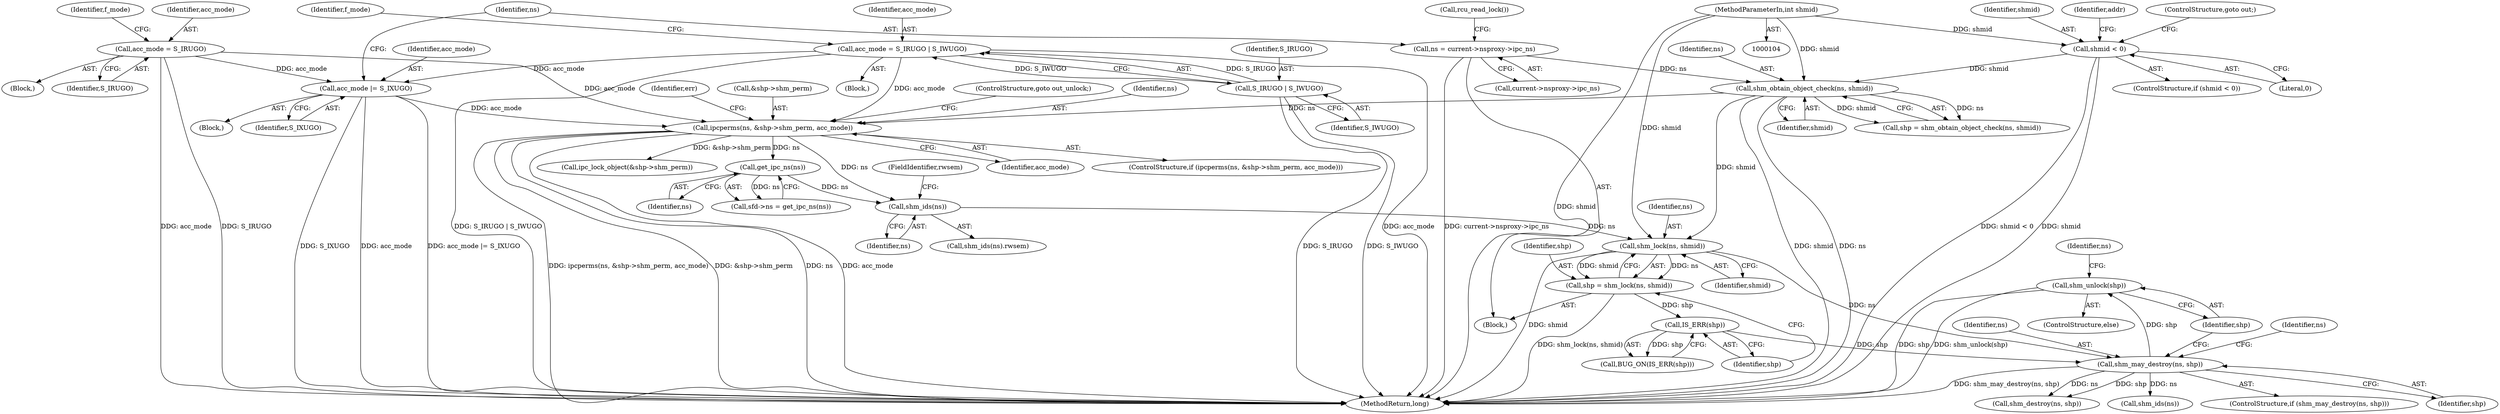 digraph "0_linux_a399b29dfbaaaf91162b2dc5a5875dd51bbfa2a1_0@pointer" {
"1000537" [label="(Call,shm_unlock(shp))"];
"1000530" [label="(Call,shm_may_destroy(ns, shp))"];
"1000519" [label="(Call,shm_lock(ns, shmid))"];
"1000514" [label="(Call,shm_ids(ns))"];
"1000393" [label="(Call,get_ipc_ns(ns))"];
"1000251" [label="(Call,ipcperms(ns, &shp->shm_perm, acc_mode))"];
"1000234" [label="(Call,shm_obtain_object_check(ns, shmid))"];
"1000224" [label="(Call,ns = current->nsproxy->ipc_ns)"];
"1000132" [label="(Call,shmid < 0)"];
"1000105" [label="(MethodParameterIn,int shmid)"];
"1000190" [label="(Call,acc_mode = S_IRUGO)"];
"1000221" [label="(Call,acc_mode |= S_IXUGO)"];
"1000203" [label="(Call,acc_mode = S_IRUGO | S_IWUGO)"];
"1000205" [label="(Call,S_IRUGO | S_IWUGO)"];
"1000523" [label="(Call,IS_ERR(shp))"];
"1000517" [label="(Call,shp = shm_lock(ns, shmid))"];
"1000251" [label="(Call,ipcperms(ns, &shp->shm_perm, acc_mode))"];
"1000258" [label="(ControlStructure,goto out_unlock;)"];
"1000393" [label="(Call,get_ipc_ns(ns))"];
"1000133" [label="(Identifier,shmid)"];
"1000516" [label="(FieldIdentifier,rwsem)"];
"1000552" [label="(MethodReturn,long)"];
"1000110" [label="(Block,)"];
"1000236" [label="(Identifier,shmid)"];
"1000522" [label="(Call,BUG_ON(IS_ERR(shp)))"];
"1000537" [label="(Call,shm_unlock(shp))"];
"1000203" [label="(Call,acc_mode = S_IRUGO | S_IWUGO)"];
"1000252" [label="(Identifier,ns)"];
"1000521" [label="(Identifier,shmid)"];
"1000190" [label="(Call,acc_mode = S_IRUGO)"];
"1000524" [label="(Identifier,shp)"];
"1000231" [label="(Call,rcu_read_lock())"];
"1000139" [label="(Identifier,addr)"];
"1000536" [label="(ControlStructure,else)"];
"1000223" [label="(Identifier,S_IXUGO)"];
"1000192" [label="(Identifier,S_IRUGO)"];
"1000260" [label="(Identifier,err)"];
"1000515" [label="(Identifier,ns)"];
"1000389" [label="(Call,sfd->ns = get_ipc_ns(ns))"];
"1000532" [label="(Identifier,shp)"];
"1000394" [label="(Identifier,ns)"];
"1000533" [label="(Call,shm_destroy(ns, shp))"];
"1000517" [label="(Call,shp = shm_lock(ns, shmid))"];
"1000217" [label="(Block,)"];
"1000204" [label="(Identifier,acc_mode)"];
"1000514" [label="(Call,shm_ids(ns))"];
"1000224" [label="(Call,ns = current->nsproxy->ipc_ns)"];
"1000268" [label="(Call,ipc_lock_object(&shp->shm_perm))"];
"1000135" [label="(ControlStructure,goto out;)"];
"1000132" [label="(Call,shmid < 0)"];
"1000523" [label="(Call,IS_ERR(shp))"];
"1000530" [label="(Call,shm_may_destroy(ns, shp))"];
"1000257" [label="(Identifier,acc_mode)"];
"1000197" [label="(Block,)"];
"1000250" [label="(ControlStructure,if (ipcperms(ns, &shp->shm_perm, acc_mode)))"];
"1000520" [label="(Identifier,ns)"];
"1000235" [label="(Identifier,ns)"];
"1000186" [label="(Block,)"];
"1000534" [label="(Identifier,ns)"];
"1000542" [label="(Call,shm_ids(ns))"];
"1000513" [label="(Call,shm_ids(ns).rwsem)"];
"1000222" [label="(Identifier,acc_mode)"];
"1000543" [label="(Identifier,ns)"];
"1000253" [label="(Call,&shp->shm_perm)"];
"1000225" [label="(Identifier,ns)"];
"1000131" [label="(ControlStructure,if (shmid < 0))"];
"1000221" [label="(Call,acc_mode |= S_IXUGO)"];
"1000234" [label="(Call,shm_obtain_object_check(ns, shmid))"];
"1000191" [label="(Identifier,acc_mode)"];
"1000518" [label="(Identifier,shp)"];
"1000209" [label="(Identifier,f_mode)"];
"1000207" [label="(Identifier,S_IWUGO)"];
"1000206" [label="(Identifier,S_IRUGO)"];
"1000205" [label="(Call,S_IRUGO | S_IWUGO)"];
"1000226" [label="(Call,current->nsproxy->ipc_ns)"];
"1000519" [label="(Call,shm_lock(ns, shmid))"];
"1000232" [label="(Call,shp = shm_obtain_object_check(ns, shmid))"];
"1000134" [label="(Literal,0)"];
"1000105" [label="(MethodParameterIn,int shmid)"];
"1000194" [label="(Identifier,f_mode)"];
"1000529" [label="(ControlStructure,if (shm_may_destroy(ns, shp)))"];
"1000538" [label="(Identifier,shp)"];
"1000531" [label="(Identifier,ns)"];
"1000537" -> "1000536"  [label="AST: "];
"1000537" -> "1000538"  [label="CFG: "];
"1000538" -> "1000537"  [label="AST: "];
"1000543" -> "1000537"  [label="CFG: "];
"1000537" -> "1000552"  [label="DDG: shp"];
"1000537" -> "1000552"  [label="DDG: shm_unlock(shp)"];
"1000530" -> "1000537"  [label="DDG: shp"];
"1000530" -> "1000529"  [label="AST: "];
"1000530" -> "1000532"  [label="CFG: "];
"1000531" -> "1000530"  [label="AST: "];
"1000532" -> "1000530"  [label="AST: "];
"1000534" -> "1000530"  [label="CFG: "];
"1000538" -> "1000530"  [label="CFG: "];
"1000530" -> "1000552"  [label="DDG: shm_may_destroy(ns, shp)"];
"1000519" -> "1000530"  [label="DDG: ns"];
"1000523" -> "1000530"  [label="DDG: shp"];
"1000530" -> "1000533"  [label="DDG: ns"];
"1000530" -> "1000533"  [label="DDG: shp"];
"1000530" -> "1000542"  [label="DDG: ns"];
"1000519" -> "1000517"  [label="AST: "];
"1000519" -> "1000521"  [label="CFG: "];
"1000520" -> "1000519"  [label="AST: "];
"1000521" -> "1000519"  [label="AST: "];
"1000517" -> "1000519"  [label="CFG: "];
"1000519" -> "1000552"  [label="DDG: shmid"];
"1000519" -> "1000517"  [label="DDG: ns"];
"1000519" -> "1000517"  [label="DDG: shmid"];
"1000514" -> "1000519"  [label="DDG: ns"];
"1000234" -> "1000519"  [label="DDG: shmid"];
"1000105" -> "1000519"  [label="DDG: shmid"];
"1000514" -> "1000513"  [label="AST: "];
"1000514" -> "1000515"  [label="CFG: "];
"1000515" -> "1000514"  [label="AST: "];
"1000516" -> "1000514"  [label="CFG: "];
"1000393" -> "1000514"  [label="DDG: ns"];
"1000251" -> "1000514"  [label="DDG: ns"];
"1000393" -> "1000389"  [label="AST: "];
"1000393" -> "1000394"  [label="CFG: "];
"1000394" -> "1000393"  [label="AST: "];
"1000389" -> "1000393"  [label="CFG: "];
"1000393" -> "1000389"  [label="DDG: ns"];
"1000251" -> "1000393"  [label="DDG: ns"];
"1000251" -> "1000250"  [label="AST: "];
"1000251" -> "1000257"  [label="CFG: "];
"1000252" -> "1000251"  [label="AST: "];
"1000253" -> "1000251"  [label="AST: "];
"1000257" -> "1000251"  [label="AST: "];
"1000258" -> "1000251"  [label="CFG: "];
"1000260" -> "1000251"  [label="CFG: "];
"1000251" -> "1000552"  [label="DDG: ipcperms(ns, &shp->shm_perm, acc_mode)"];
"1000251" -> "1000552"  [label="DDG: &shp->shm_perm"];
"1000251" -> "1000552"  [label="DDG: ns"];
"1000251" -> "1000552"  [label="DDG: acc_mode"];
"1000234" -> "1000251"  [label="DDG: ns"];
"1000190" -> "1000251"  [label="DDG: acc_mode"];
"1000221" -> "1000251"  [label="DDG: acc_mode"];
"1000203" -> "1000251"  [label="DDG: acc_mode"];
"1000251" -> "1000268"  [label="DDG: &shp->shm_perm"];
"1000234" -> "1000232"  [label="AST: "];
"1000234" -> "1000236"  [label="CFG: "];
"1000235" -> "1000234"  [label="AST: "];
"1000236" -> "1000234"  [label="AST: "];
"1000232" -> "1000234"  [label="CFG: "];
"1000234" -> "1000552"  [label="DDG: shmid"];
"1000234" -> "1000552"  [label="DDG: ns"];
"1000234" -> "1000232"  [label="DDG: ns"];
"1000234" -> "1000232"  [label="DDG: shmid"];
"1000224" -> "1000234"  [label="DDG: ns"];
"1000132" -> "1000234"  [label="DDG: shmid"];
"1000105" -> "1000234"  [label="DDG: shmid"];
"1000224" -> "1000110"  [label="AST: "];
"1000224" -> "1000226"  [label="CFG: "];
"1000225" -> "1000224"  [label="AST: "];
"1000226" -> "1000224"  [label="AST: "];
"1000231" -> "1000224"  [label="CFG: "];
"1000224" -> "1000552"  [label="DDG: current->nsproxy->ipc_ns"];
"1000132" -> "1000131"  [label="AST: "];
"1000132" -> "1000134"  [label="CFG: "];
"1000133" -> "1000132"  [label="AST: "];
"1000134" -> "1000132"  [label="AST: "];
"1000135" -> "1000132"  [label="CFG: "];
"1000139" -> "1000132"  [label="CFG: "];
"1000132" -> "1000552"  [label="DDG: shmid < 0"];
"1000132" -> "1000552"  [label="DDG: shmid"];
"1000105" -> "1000132"  [label="DDG: shmid"];
"1000105" -> "1000104"  [label="AST: "];
"1000105" -> "1000552"  [label="DDG: shmid"];
"1000190" -> "1000186"  [label="AST: "];
"1000190" -> "1000192"  [label="CFG: "];
"1000191" -> "1000190"  [label="AST: "];
"1000192" -> "1000190"  [label="AST: "];
"1000194" -> "1000190"  [label="CFG: "];
"1000190" -> "1000552"  [label="DDG: acc_mode"];
"1000190" -> "1000552"  [label="DDG: S_IRUGO"];
"1000190" -> "1000221"  [label="DDG: acc_mode"];
"1000221" -> "1000217"  [label="AST: "];
"1000221" -> "1000223"  [label="CFG: "];
"1000222" -> "1000221"  [label="AST: "];
"1000223" -> "1000221"  [label="AST: "];
"1000225" -> "1000221"  [label="CFG: "];
"1000221" -> "1000552"  [label="DDG: acc_mode |= S_IXUGO"];
"1000221" -> "1000552"  [label="DDG: S_IXUGO"];
"1000221" -> "1000552"  [label="DDG: acc_mode"];
"1000203" -> "1000221"  [label="DDG: acc_mode"];
"1000203" -> "1000197"  [label="AST: "];
"1000203" -> "1000205"  [label="CFG: "];
"1000204" -> "1000203"  [label="AST: "];
"1000205" -> "1000203"  [label="AST: "];
"1000209" -> "1000203"  [label="CFG: "];
"1000203" -> "1000552"  [label="DDG: S_IRUGO | S_IWUGO"];
"1000203" -> "1000552"  [label="DDG: acc_mode"];
"1000205" -> "1000203"  [label="DDG: S_IRUGO"];
"1000205" -> "1000203"  [label="DDG: S_IWUGO"];
"1000205" -> "1000207"  [label="CFG: "];
"1000206" -> "1000205"  [label="AST: "];
"1000207" -> "1000205"  [label="AST: "];
"1000205" -> "1000552"  [label="DDG: S_IRUGO"];
"1000205" -> "1000552"  [label="DDG: S_IWUGO"];
"1000523" -> "1000522"  [label="AST: "];
"1000523" -> "1000524"  [label="CFG: "];
"1000524" -> "1000523"  [label="AST: "];
"1000522" -> "1000523"  [label="CFG: "];
"1000523" -> "1000522"  [label="DDG: shp"];
"1000517" -> "1000523"  [label="DDG: shp"];
"1000517" -> "1000110"  [label="AST: "];
"1000518" -> "1000517"  [label="AST: "];
"1000524" -> "1000517"  [label="CFG: "];
"1000517" -> "1000552"  [label="DDG: shm_lock(ns, shmid)"];
}
